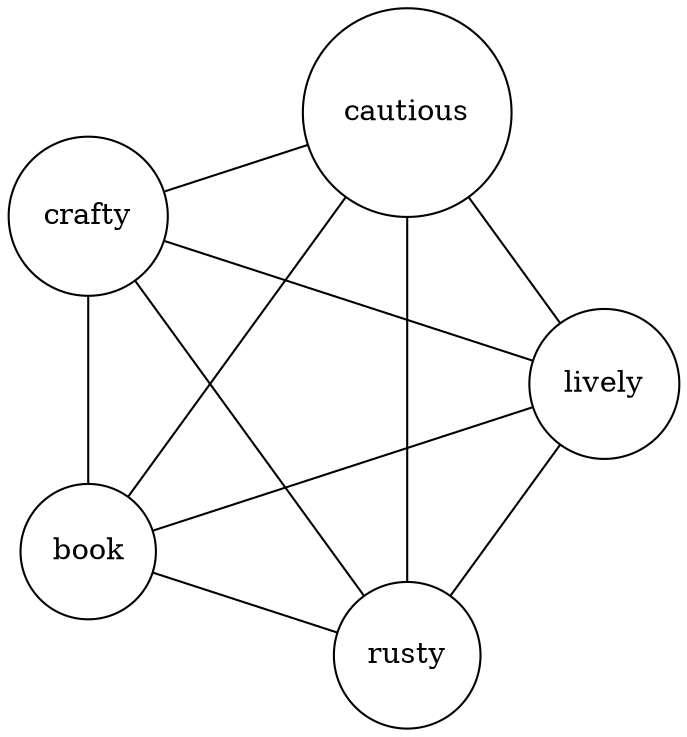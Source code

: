 // see https://stackoverflow.com/questions/46317240/how-to-layout-complete-graphs-circularly-using-dot-and-graphviz

graph P  {
        layout=circo
        rusty [shape=circle, fillcolor=red]
        lively [fillcolor=blue, shape=circle]
        crafty [shape=circle, fillcolor=green]
        cautious [fillcolor=green, shape=circle]
        book [shape=circle]
        book--rusty--lively--cautious--crafty--book //pentagon
book--lively--crafty--rusty--cautious--book //diagonals
}
